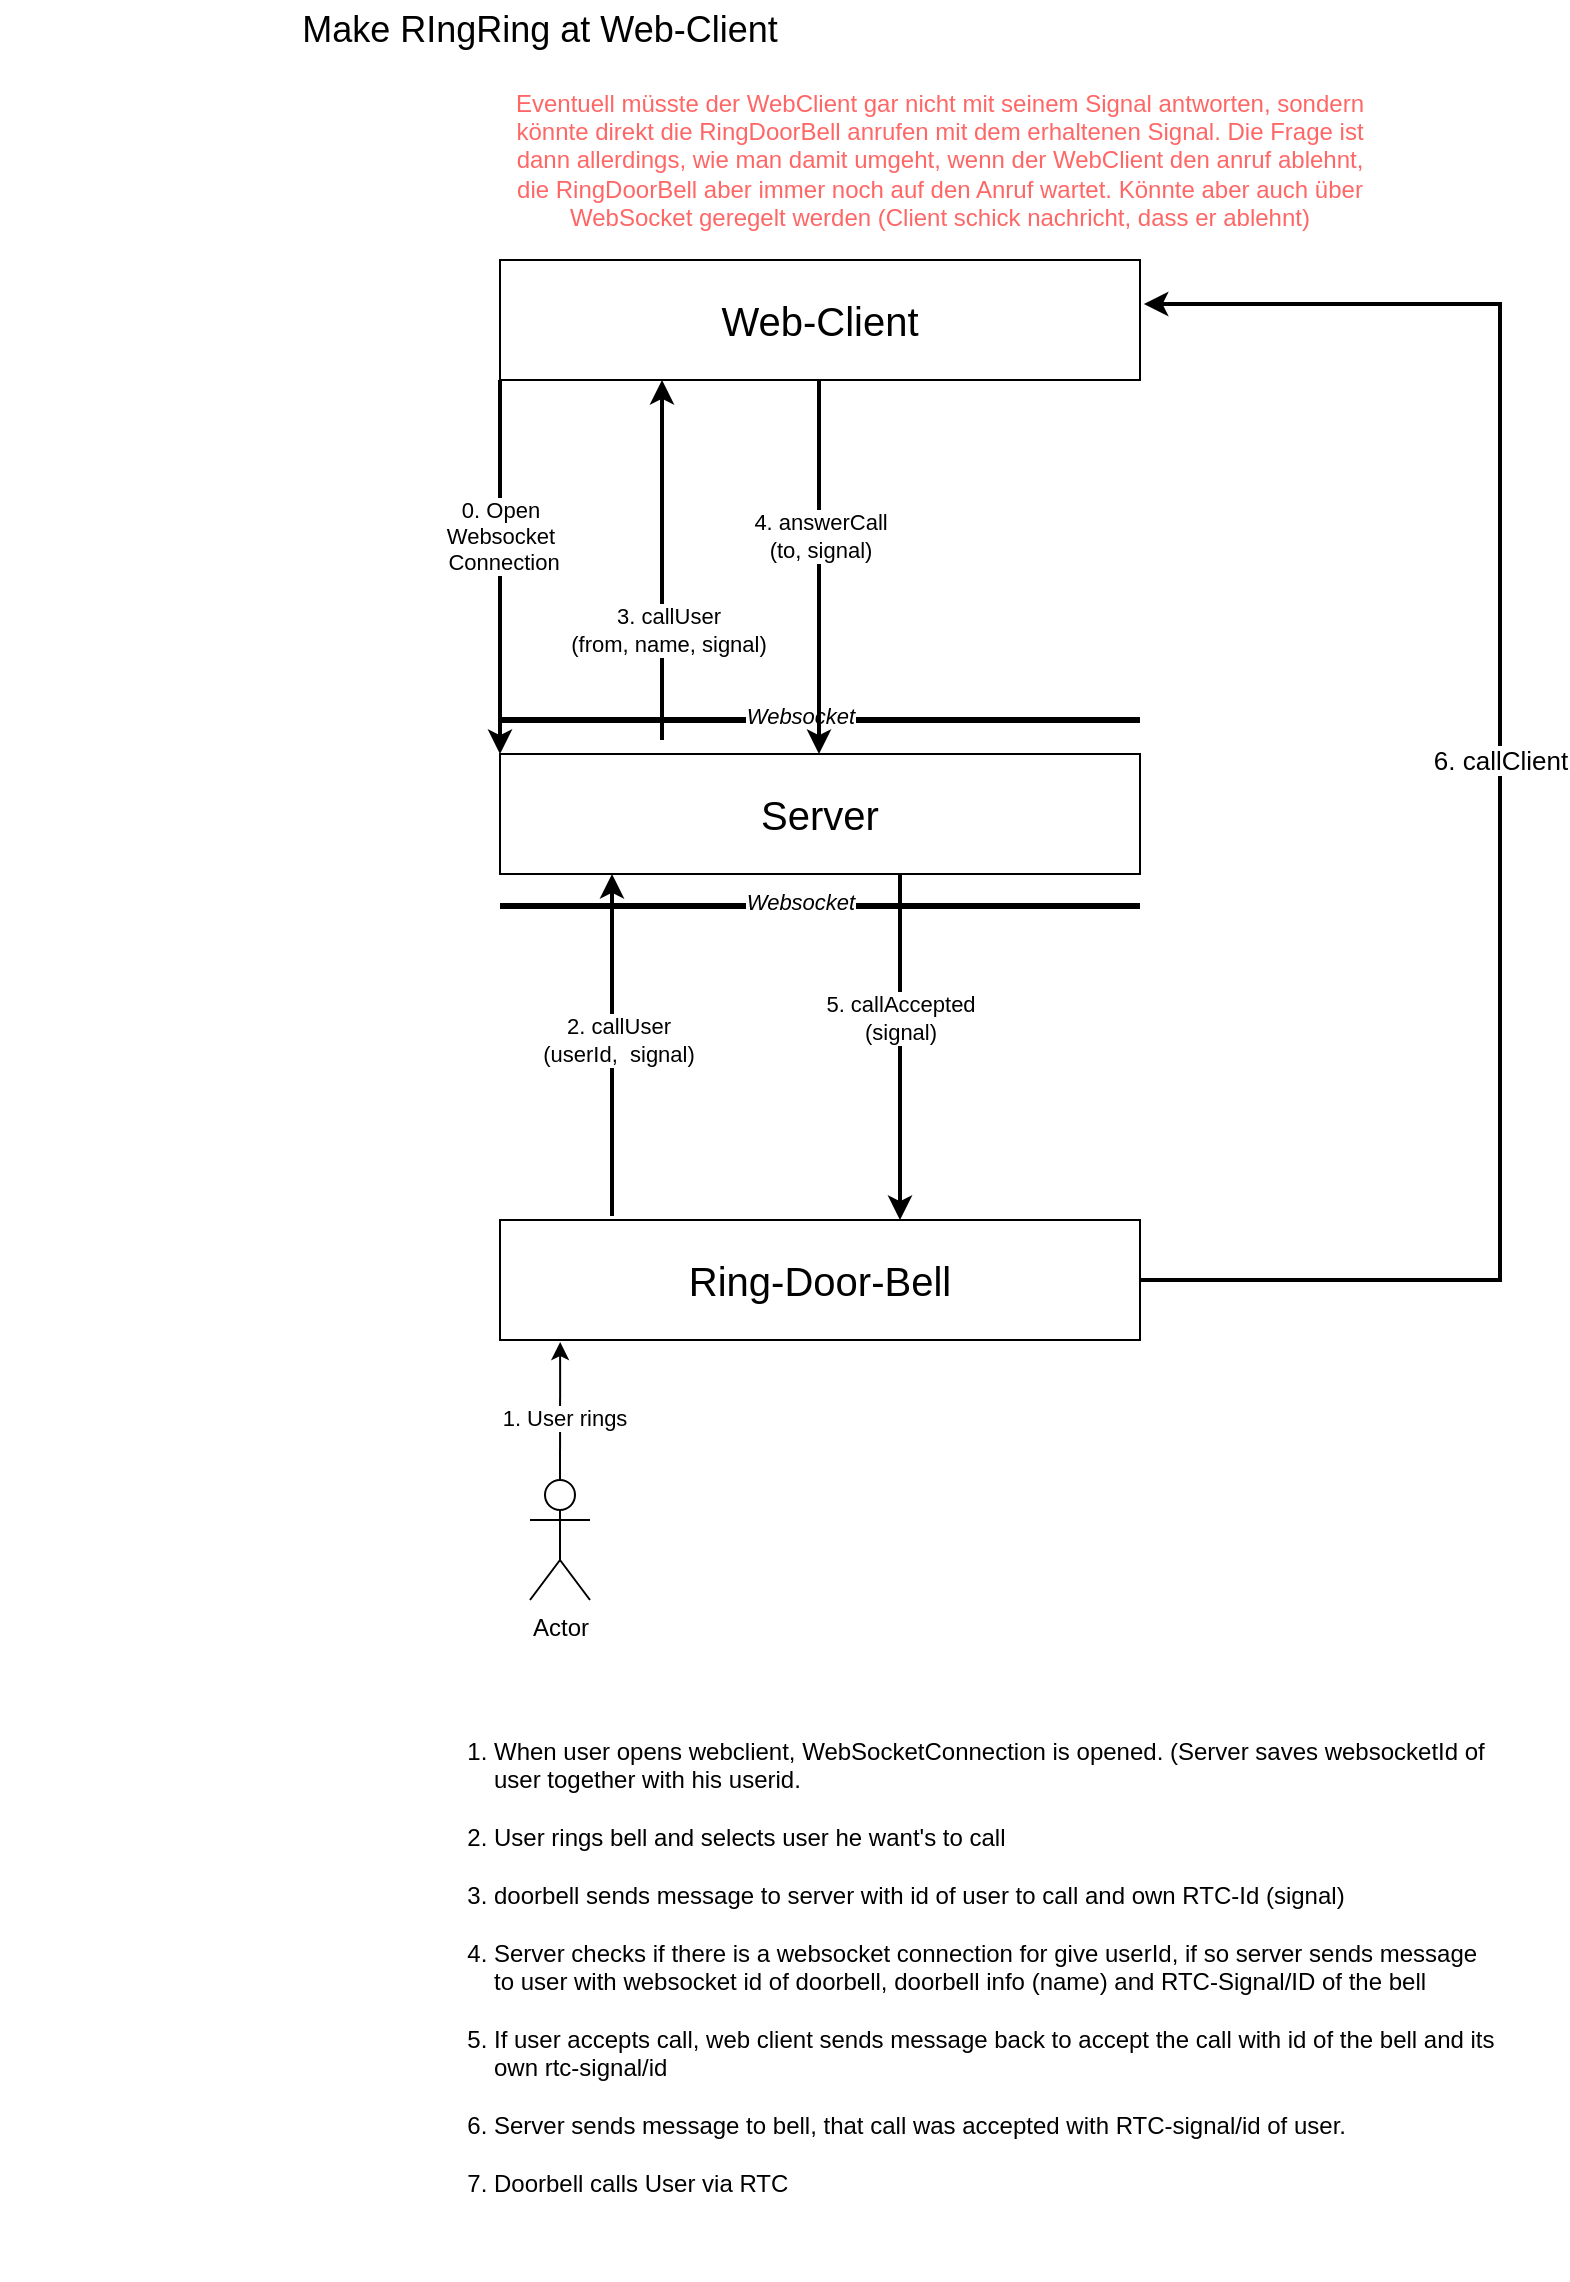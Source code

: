 <mxfile version="24.3.1" type="device">
  <diagram name="Page-1" id="Q3mBGWrwZ0WqKtqV44Mk">
    <mxGraphModel dx="1414" dy="770" grid="1" gridSize="10" guides="1" tooltips="1" connect="1" arrows="1" fold="1" page="1" pageScale="1" pageWidth="850" pageHeight="1100" math="0" shadow="0">
      <root>
        <mxCell id="0" />
        <mxCell id="1" parent="0" />
        <mxCell id="oD_Yi28MRMcOgQZIaKZo-1" value="&lt;font style=&quot;font-size: 20px;&quot;&gt;Server&lt;/font&gt;" style="rounded=0;whiteSpace=wrap;html=1;" parent="1" vertex="1">
          <mxGeometry x="280" y="397" width="320" height="60" as="geometry" />
        </mxCell>
        <mxCell id="oD_Yi28MRMcOgQZIaKZo-2" value="&lt;font style=&quot;font-size: 20px;&quot;&gt;Web-Client&lt;/font&gt;" style="rounded=0;whiteSpace=wrap;html=1;" parent="1" vertex="1">
          <mxGeometry x="280" y="150" width="320" height="60" as="geometry" />
        </mxCell>
        <mxCell id="oD_Yi28MRMcOgQZIaKZo-3" value="&lt;font style=&quot;font-size: 20px;&quot;&gt;Ring-Door-Bell&lt;/font&gt;" style="rounded=0;whiteSpace=wrap;html=1;" parent="1" vertex="1">
          <mxGeometry x="280" y="630" width="320" height="60" as="geometry" />
        </mxCell>
        <mxCell id="oD_Yi28MRMcOgQZIaKZo-4" value="&lt;font style=&quot;font-size: 18px;&quot;&gt;Make RIngRing at Web-Client&lt;br&gt;&lt;/font&gt;" style="text;html=1;align=center;verticalAlign=middle;whiteSpace=wrap;rounded=0;" parent="1" vertex="1">
          <mxGeometry x="30" y="20" width="540" height="30" as="geometry" />
        </mxCell>
        <mxCell id="ecYn4uSlazqXLzJlbQfl-1" value="" style="endArrow=classic;html=1;rounded=0;exitX=0;exitY=1;exitDx=0;exitDy=0;entryX=0;entryY=0;entryDx=0;entryDy=0;strokeWidth=2;" edge="1" parent="1" source="oD_Yi28MRMcOgQZIaKZo-2" target="oD_Yi28MRMcOgQZIaKZo-1">
          <mxGeometry width="50" height="50" relative="1" as="geometry">
            <mxPoint x="400" y="500" as="sourcePoint" />
            <mxPoint x="280" y="390" as="targetPoint" />
          </mxGeometry>
        </mxCell>
        <mxCell id="ecYn4uSlazqXLzJlbQfl-2" value="&lt;div&gt;0. Open&lt;/div&gt;&lt;div&gt;Websocket&lt;/div&gt;&lt;div&gt;&amp;nbsp;Connection&lt;/div&gt;" style="edgeLabel;html=1;align=center;verticalAlign=middle;resizable=0;points=[];" vertex="1" connectable="0" parent="ecYn4uSlazqXLzJlbQfl-1">
          <mxGeometry x="-0.144" y="1" relative="1" as="geometry">
            <mxPoint x="-1" y="-2" as="offset" />
          </mxGeometry>
        </mxCell>
        <mxCell id="ecYn4uSlazqXLzJlbQfl-3" value="Actor" style="shape=umlActor;verticalLabelPosition=bottom;verticalAlign=top;html=1;outlineConnect=0;" vertex="1" parent="1">
          <mxGeometry x="295" y="760" width="30" height="60" as="geometry" />
        </mxCell>
        <mxCell id="ecYn4uSlazqXLzJlbQfl-4" value="" style="endArrow=classic;html=1;rounded=0;entryX=0.094;entryY=1.017;entryDx=0;entryDy=0;entryPerimeter=0;" edge="1" parent="1" target="oD_Yi28MRMcOgQZIaKZo-3">
          <mxGeometry width="50" height="50" relative="1" as="geometry">
            <mxPoint x="310" y="760" as="sourcePoint" />
            <mxPoint x="450" y="540" as="targetPoint" />
          </mxGeometry>
        </mxCell>
        <mxCell id="ecYn4uSlazqXLzJlbQfl-5" value="1. User rings" style="edgeLabel;html=1;align=center;verticalAlign=middle;resizable=0;points=[];" vertex="1" connectable="0" parent="ecYn4uSlazqXLzJlbQfl-4">
          <mxGeometry x="-0.091" y="-2" relative="1" as="geometry">
            <mxPoint as="offset" />
          </mxGeometry>
        </mxCell>
        <mxCell id="ecYn4uSlazqXLzJlbQfl-6" value="" style="endArrow=classic;html=1;rounded=0;exitX=0.175;exitY=-0.033;exitDx=0;exitDy=0;exitPerimeter=0;entryX=0.175;entryY=1;entryDx=0;entryDy=0;entryPerimeter=0;strokeWidth=2;" edge="1" parent="1" source="oD_Yi28MRMcOgQZIaKZo-3" target="oD_Yi28MRMcOgQZIaKZo-1">
          <mxGeometry width="50" height="50" relative="1" as="geometry">
            <mxPoint x="400" y="590" as="sourcePoint" />
            <mxPoint x="450" y="540" as="targetPoint" />
          </mxGeometry>
        </mxCell>
        <mxCell id="ecYn4uSlazqXLzJlbQfl-7" value="&lt;div&gt;2. callUser&lt;/div&gt;&lt;div&gt;(userId,&amp;nbsp; signal)&lt;br&gt;&lt;/div&gt;" style="edgeLabel;html=1;align=center;verticalAlign=middle;resizable=0;points=[];" vertex="1" connectable="0" parent="ecYn4uSlazqXLzJlbQfl-6">
          <mxGeometry x="0.041" y="-3" relative="1" as="geometry">
            <mxPoint y="1" as="offset" />
          </mxGeometry>
        </mxCell>
        <mxCell id="ecYn4uSlazqXLzJlbQfl-9" value="" style="endArrow=none;html=1;rounded=0;strokeWidth=3;" edge="1" parent="1">
          <mxGeometry width="50" height="50" relative="1" as="geometry">
            <mxPoint x="280" y="380" as="sourcePoint" />
            <mxPoint x="600" y="380" as="targetPoint" />
          </mxGeometry>
        </mxCell>
        <mxCell id="ecYn4uSlazqXLzJlbQfl-10" value="&lt;i&gt;Websocket&lt;/i&gt;" style="edgeLabel;html=1;align=center;verticalAlign=middle;resizable=0;points=[];" vertex="1" connectable="0" parent="ecYn4uSlazqXLzJlbQfl-9">
          <mxGeometry x="-0.062" y="2" relative="1" as="geometry">
            <mxPoint as="offset" />
          </mxGeometry>
        </mxCell>
        <mxCell id="ecYn4uSlazqXLzJlbQfl-13" value="" style="endArrow=classic;html=1;rounded=0;entryX=0.175;entryY=1;entryDx=0;entryDy=0;entryPerimeter=0;strokeWidth=2;" edge="1" parent="1">
          <mxGeometry width="50" height="50" relative="1" as="geometry">
            <mxPoint x="361" y="390" as="sourcePoint" />
            <mxPoint x="361" y="210" as="targetPoint" />
            <Array as="points">
              <mxPoint x="361" y="340" />
            </Array>
          </mxGeometry>
        </mxCell>
        <mxCell id="ecYn4uSlazqXLzJlbQfl-14" value="&lt;div&gt;3. callUser&lt;/div&gt;&lt;div&gt;(from, name, signal)&lt;br&gt;&lt;/div&gt;" style="edgeLabel;html=1;align=center;verticalAlign=middle;resizable=0;points=[];" vertex="1" connectable="0" parent="ecYn4uSlazqXLzJlbQfl-13">
          <mxGeometry x="0.041" y="-3" relative="1" as="geometry">
            <mxPoint y="38" as="offset" />
          </mxGeometry>
        </mxCell>
        <mxCell id="ecYn4uSlazqXLzJlbQfl-15" value="" style="endArrow=classic;html=1;rounded=0;exitX=0;exitY=1;exitDx=0;exitDy=0;entryX=0;entryY=0;entryDx=0;entryDy=0;strokeWidth=2;" edge="1" parent="1">
          <mxGeometry width="50" height="50" relative="1" as="geometry">
            <mxPoint x="439.5" y="210" as="sourcePoint" />
            <mxPoint x="439.5" y="397" as="targetPoint" />
          </mxGeometry>
        </mxCell>
        <mxCell id="ecYn4uSlazqXLzJlbQfl-16" value="&lt;div&gt;4. answerCall&lt;/div&gt;&lt;div&gt;(to, signal)&lt;br&gt;&lt;/div&gt;" style="edgeLabel;html=1;align=center;verticalAlign=middle;resizable=0;points=[];" vertex="1" connectable="0" parent="ecYn4uSlazqXLzJlbQfl-15">
          <mxGeometry x="-0.144" y="1" relative="1" as="geometry">
            <mxPoint x="-1" y="-2" as="offset" />
          </mxGeometry>
        </mxCell>
        <mxCell id="ecYn4uSlazqXLzJlbQfl-17" value="" style="endArrow=none;html=1;rounded=0;strokeWidth=3;" edge="1" parent="1">
          <mxGeometry width="50" height="50" relative="1" as="geometry">
            <mxPoint x="280" y="473" as="sourcePoint" />
            <mxPoint x="600" y="473" as="targetPoint" />
          </mxGeometry>
        </mxCell>
        <mxCell id="ecYn4uSlazqXLzJlbQfl-18" value="&lt;i&gt;Websocket&lt;/i&gt;" style="edgeLabel;html=1;align=center;verticalAlign=middle;resizable=0;points=[];" vertex="1" connectable="0" parent="ecYn4uSlazqXLzJlbQfl-17">
          <mxGeometry x="-0.062" y="2" relative="1" as="geometry">
            <mxPoint as="offset" />
          </mxGeometry>
        </mxCell>
        <mxCell id="ecYn4uSlazqXLzJlbQfl-19" value="" style="endArrow=classic;html=1;rounded=0;exitX=0;exitY=1;exitDx=0;exitDy=0;strokeWidth=2;" edge="1" parent="1">
          <mxGeometry width="50" height="50" relative="1" as="geometry">
            <mxPoint x="480" y="457" as="sourcePoint" />
            <mxPoint x="480" y="630" as="targetPoint" />
          </mxGeometry>
        </mxCell>
        <mxCell id="ecYn4uSlazqXLzJlbQfl-20" value="&lt;div&gt;5. callAccepted&lt;/div&gt;&lt;div&gt;(signal)&lt;br&gt;&lt;/div&gt;" style="edgeLabel;html=1;align=center;verticalAlign=middle;resizable=0;points=[];" vertex="1" connectable="0" parent="ecYn4uSlazqXLzJlbQfl-19">
          <mxGeometry x="-0.144" y="1" relative="1" as="geometry">
            <mxPoint x="-1" y="-2" as="offset" />
          </mxGeometry>
        </mxCell>
        <mxCell id="ecYn4uSlazqXLzJlbQfl-21" value="" style="endArrow=classic;html=1;rounded=0;exitX=1;exitY=0.5;exitDx=0;exitDy=0;entryX=1.006;entryY=0.367;entryDx=0;entryDy=0;entryPerimeter=0;strokeWidth=2;" edge="1" parent="1" source="oD_Yi28MRMcOgQZIaKZo-3" target="oD_Yi28MRMcOgQZIaKZo-2">
          <mxGeometry width="50" height="50" relative="1" as="geometry">
            <mxPoint x="420" y="530" as="sourcePoint" />
            <mxPoint x="470" y="480" as="targetPoint" />
            <Array as="points">
              <mxPoint x="780" y="660" />
              <mxPoint x="780" y="172" />
            </Array>
          </mxGeometry>
        </mxCell>
        <mxCell id="ecYn4uSlazqXLzJlbQfl-22" value="&lt;font style=&quot;font-size: 13px;&quot;&gt;6. callClient&lt;/font&gt;" style="edgeLabel;html=1;align=center;verticalAlign=middle;resizable=0;points=[];" vertex="1" connectable="0" parent="ecYn4uSlazqXLzJlbQfl-21">
          <mxGeometry x="0.13" y="5" relative="1" as="geometry">
            <mxPoint x="5" y="38" as="offset" />
          </mxGeometry>
        </mxCell>
        <mxCell id="ecYn4uSlazqXLzJlbQfl-23" value="&lt;font color=&quot;#ff6666&quot;&gt;&lt;br&gt;&lt;/font&gt;" style="edgeLabel;html=1;align=center;verticalAlign=middle;resizable=0;points=[];" vertex="1" connectable="0" parent="ecYn4uSlazqXLzJlbQfl-21">
          <mxGeometry x="0.397" y="3" relative="1" as="geometry">
            <mxPoint as="offset" />
          </mxGeometry>
        </mxCell>
        <mxCell id="ecYn4uSlazqXLzJlbQfl-24" value="&lt;font color=&quot;#ff6666&quot;&gt;Eventuell müsste der WebClient gar nicht mit seinem Signal antworten, sondern könnte direkt die RingDoorBell anrufen mit dem erhaltenen Signal. Die Frage ist dann allerdings, wie man damit umgeht, wenn der WebClient den anruf ablehnt, die RingDoorBell aber immer noch auf den Anruf wartet. Könnte aber auch über WebSocket geregelt werden (Client schick nachricht, dass er ablehnt)&lt;br&gt;&lt;/font&gt;" style="text;html=1;align=center;verticalAlign=middle;whiteSpace=wrap;rounded=0;" vertex="1" parent="1">
          <mxGeometry x="280" y="50" width="440" height="100" as="geometry" />
        </mxCell>
        <mxCell id="ecYn4uSlazqXLzJlbQfl-25" value="&lt;ol&gt;&lt;li&gt;When user opens webclient, WebSocketConnection is opened. (Server saves websocketId of user together with his userid.&lt;br&gt;&lt;br&gt;&lt;/li&gt;&lt;li&gt;User rings bell and selects user he want&#39;s to call&lt;br&gt;&lt;br&gt;&lt;/li&gt;&lt;li&gt;doorbell sends message to server with id of user to call and own RTC-Id (signal)&lt;br&gt;&lt;br&gt;&lt;/li&gt;&lt;li&gt;Server checks if there is a websocket connection for give userId, if so server sends message to user with websocket id of doorbell, doorbell info (name) and RTC-Signal/ID of the bell&lt;br&gt; &lt;br&gt;&lt;/li&gt;&lt;li&gt;If user accepts call, web client sends message back to accept the call with id of the bell and its own rtc-signal/id&lt;br&gt;&lt;br&gt;&lt;/li&gt;&lt;li&gt;Server sends message to bell, that call was accepted with RTC-signal/id of user.&lt;br&gt;&lt;br&gt;&lt;/li&gt;&lt;li&gt;Doorbell calls User via RTC&lt;br&gt;&lt;br&gt;&lt;/li&gt;&lt;/ol&gt;" style="text;html=1;align=left;verticalAlign=top;whiteSpace=wrap;rounded=0;" vertex="1" parent="1">
          <mxGeometry x="235" y="870" width="545" height="290" as="geometry" />
        </mxCell>
      </root>
    </mxGraphModel>
  </diagram>
</mxfile>
